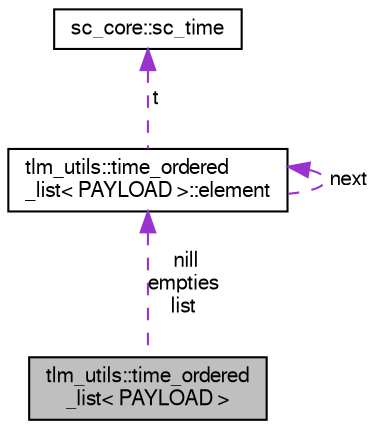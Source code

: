 digraph "tlm_utils::time_ordered_list&lt; PAYLOAD &gt;"
{
  edge [fontname="FreeSans",fontsize="10",labelfontname="FreeSans",labelfontsize="10"];
  node [fontname="FreeSans",fontsize="10",shape=record];
  Node1 [label="tlm_utils::time_ordered\l_list\< PAYLOAD \>",height=0.2,width=0.4,color="black", fillcolor="grey75", style="filled", fontcolor="black"];
  Node2 -> Node1 [dir="back",color="darkorchid3",fontsize="10",style="dashed",label=" nill\nempties\nlist" ,fontname="FreeSans"];
  Node2 [label="tlm_utils::time_ordered\l_list\< PAYLOAD \>::element",height=0.2,width=0.4,color="black", fillcolor="white", style="filled",URL="$a02655.html"];
  Node3 -> Node2 [dir="back",color="darkorchid3",fontsize="10",style="dashed",label=" t" ,fontname="FreeSans"];
  Node3 [label="sc_core::sc_time",height=0.2,width=0.4,color="black", fillcolor="white", style="filled",URL="/mnt/c/Users/fangk/Documents/hdl-playground/lib/systemc-2.3.3/objdir/docs/sysc/doxygen/systemc.tag$a01996.html"];
  Node2 -> Node2 [dir="back",color="darkorchid3",fontsize="10",style="dashed",label=" next" ,fontname="FreeSans"];
}
